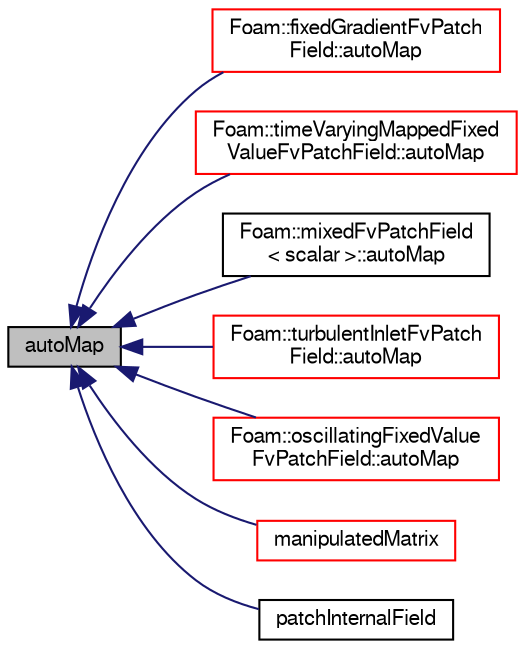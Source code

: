 digraph "autoMap"
{
  bgcolor="transparent";
  edge [fontname="FreeSans",fontsize="10",labelfontname="FreeSans",labelfontsize="10"];
  node [fontname="FreeSans",fontsize="10",shape=record];
  rankdir="LR";
  Node1154 [label="autoMap",height=0.2,width=0.4,color="black", fillcolor="grey75", style="filled", fontcolor="black"];
  Node1154 -> Node1155 [dir="back",color="midnightblue",fontsize="10",style="solid",fontname="FreeSans"];
  Node1155 [label="Foam::fixedGradientFvPatch\lField::autoMap",height=0.2,width=0.4,color="red",URL="$a21982.html#a0ab0c43ce90d756c88dd81e3d0a9eef5",tooltip="Map (and resize as needed) from self given a mapping object. "];
  Node1154 -> Node1158 [dir="back",color="midnightblue",fontsize="10",style="solid",fontname="FreeSans"];
  Node1158 [label="Foam::timeVaryingMappedFixed\lValueFvPatchField::autoMap",height=0.2,width=0.4,color="red",URL="$a22282.html#a0ab0c43ce90d756c88dd81e3d0a9eef5",tooltip="Map (and resize as needed) from self given a mapping object. "];
  Node1154 -> Node1161 [dir="back",color="midnightblue",fontsize="10",style="solid",fontname="FreeSans"];
  Node1161 [label="Foam::mixedFvPatchField\l\< scalar \>::autoMap",height=0.2,width=0.4,color="black",URL="$a21990.html#a0ab0c43ce90d756c88dd81e3d0a9eef5",tooltip="Map (and resize as needed) from self given a mapping object. "];
  Node1154 -> Node1162 [dir="back",color="midnightblue",fontsize="10",style="solid",fontname="FreeSans"];
  Node1162 [label="Foam::turbulentInletFvPatch\lField::autoMap",height=0.2,width=0.4,color="red",URL="$a22298.html#a0ab0c43ce90d756c88dd81e3d0a9eef5",tooltip="Map (and resize as needed) from self given a mapping object. "];
  Node1154 -> Node1165 [dir="back",color="midnightblue",fontsize="10",style="solid",fontname="FreeSans"];
  Node1165 [label="Foam::oscillatingFixedValue\lFvPatchField::autoMap",height=0.2,width=0.4,color="red",URL="$a22190.html#a0ab0c43ce90d756c88dd81e3d0a9eef5",tooltip="Map (and resize as needed) from self given a mapping object. "];
  Node1154 -> Node1168 [dir="back",color="midnightblue",fontsize="10",style="solid",fontname="FreeSans"];
  Node1168 [label="manipulatedMatrix",height=0.2,width=0.4,color="red",URL="$a22354.html#a0b3668a915430282fc81f0f6499101f1",tooltip="Return true if the matrix has already been manipulated. "];
  Node1154 -> Node1175 [dir="back",color="midnightblue",fontsize="10",style="solid",fontname="FreeSans"];
  Node1175 [label="patchInternalField",height=0.2,width=0.4,color="black",URL="$a22354.html#a44f7158041090f57d3e048bb8aaf9387",tooltip="Return internal field next to patch as patch field. "];
}
